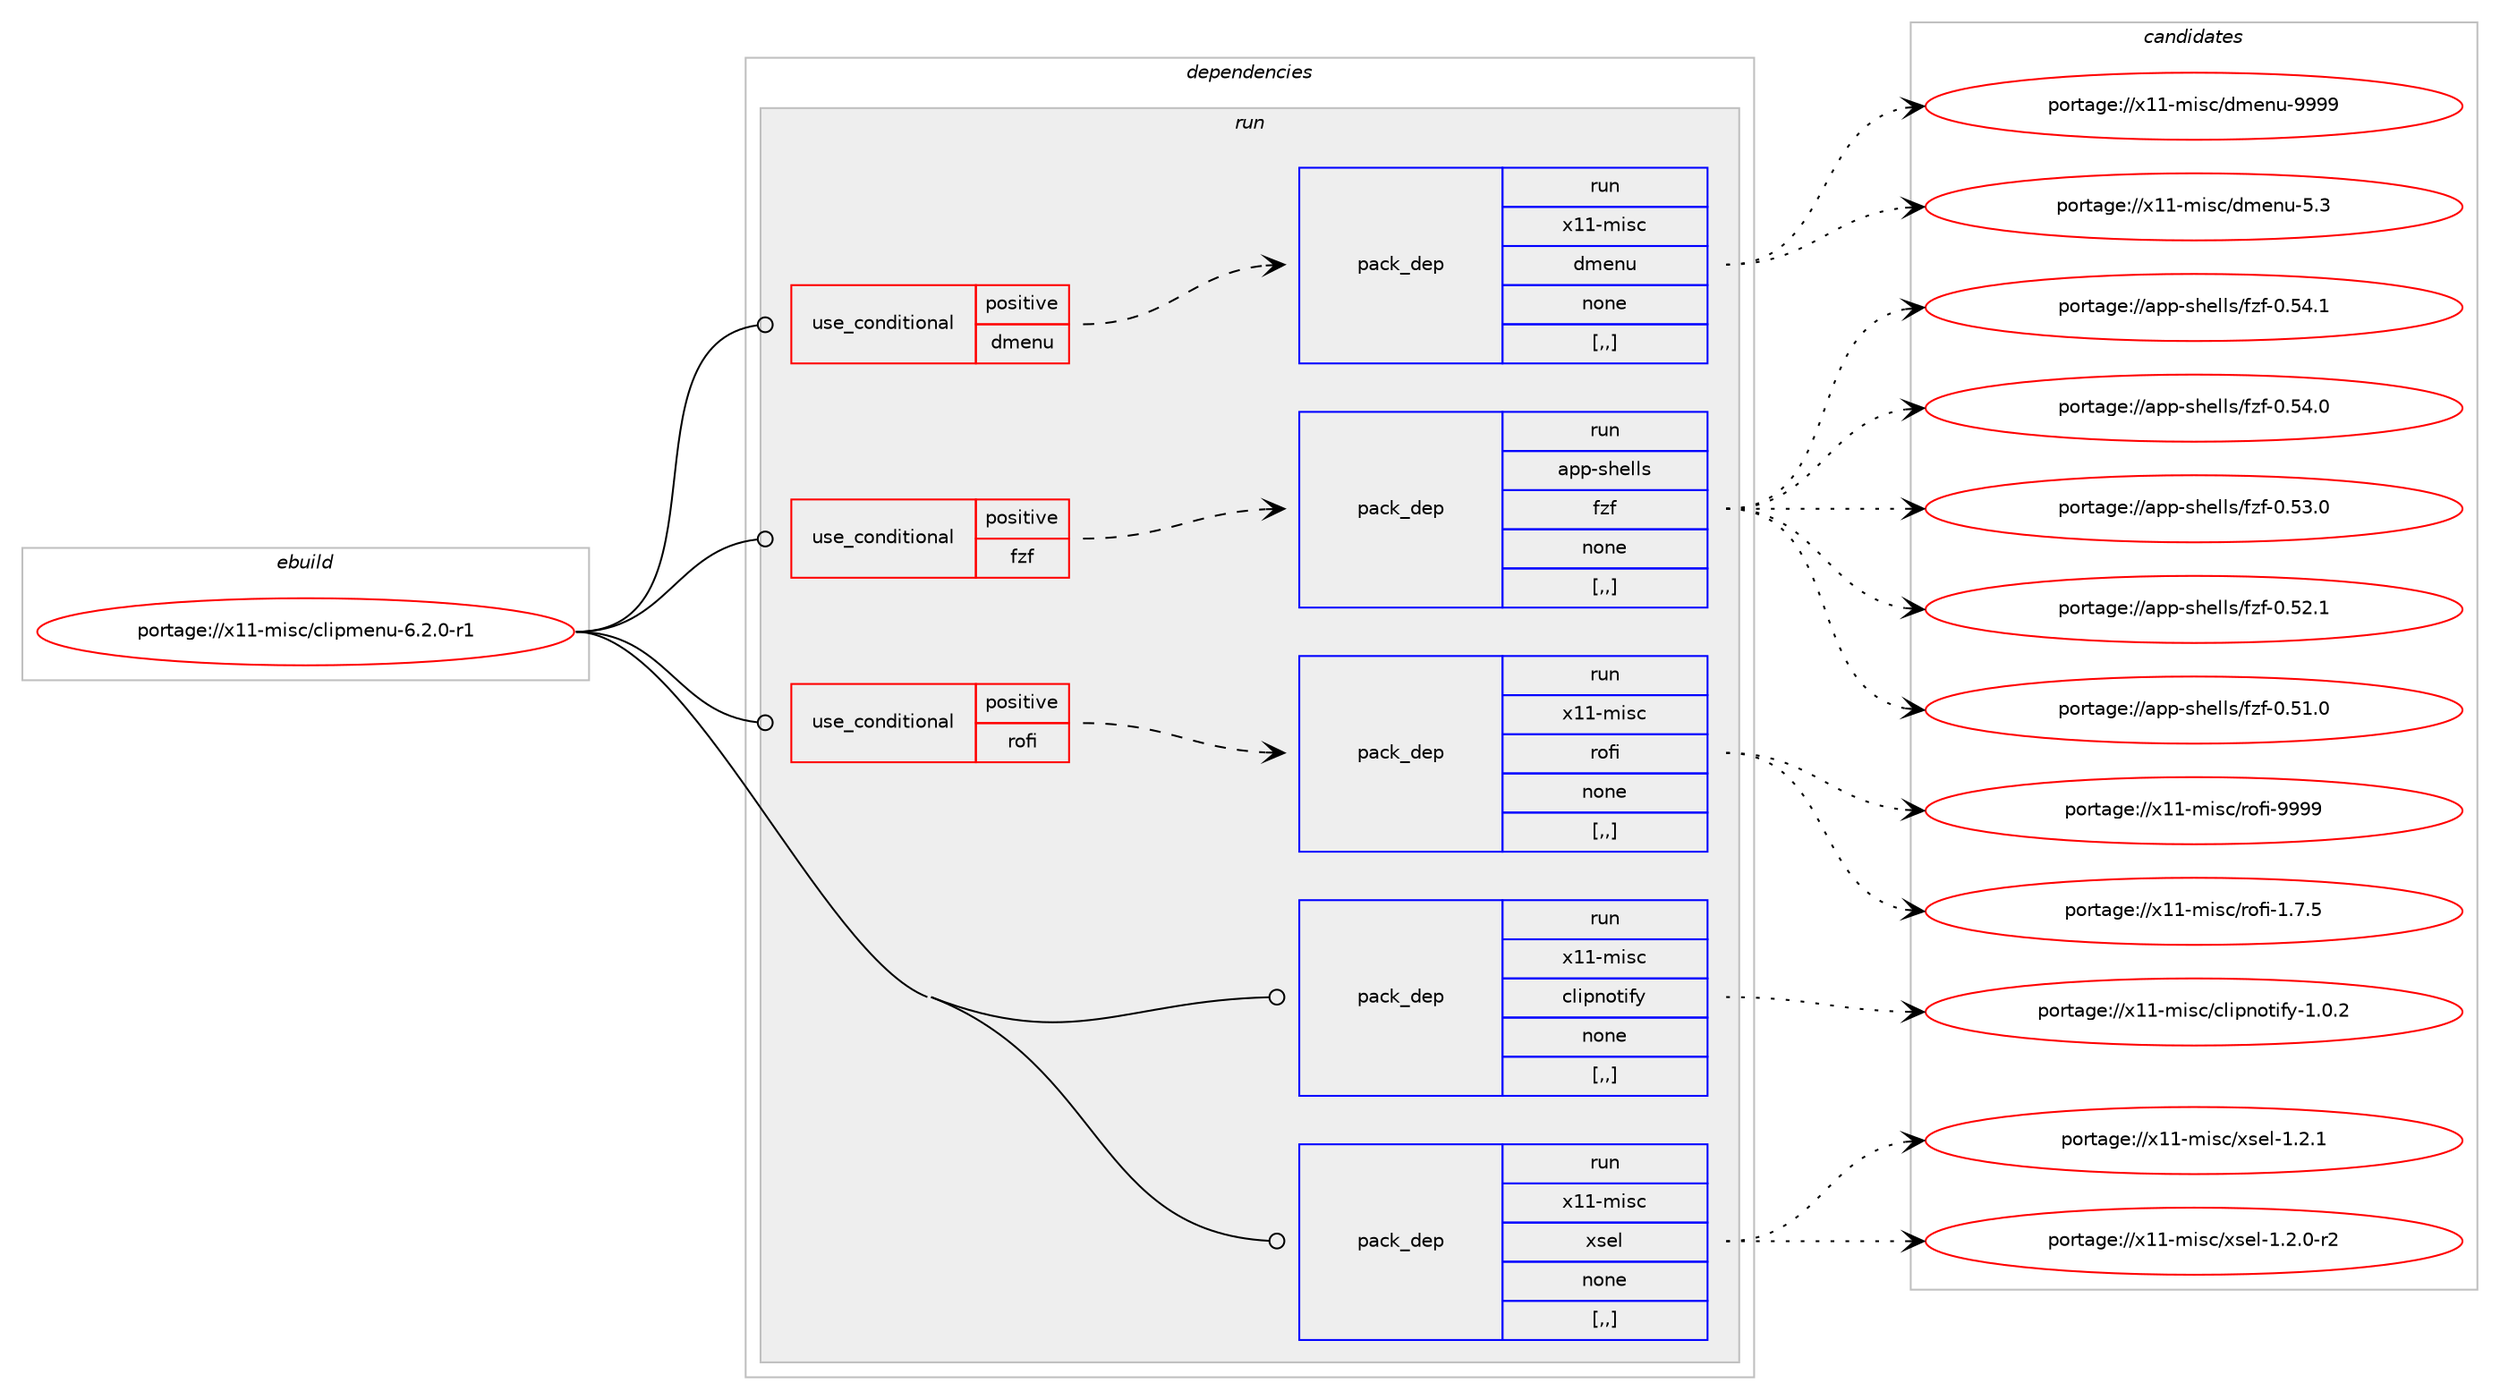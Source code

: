 digraph prolog {

# *************
# Graph options
# *************

newrank=true;
concentrate=true;
compound=true;
graph [rankdir=LR,fontname=Helvetica,fontsize=10,ranksep=1.5];#, ranksep=2.5, nodesep=0.2];
edge  [arrowhead=vee];
node  [fontname=Helvetica,fontsize=10];

# **********
# The ebuild
# **********

subgraph cluster_leftcol {
color=gray;
label=<<i>ebuild</i>>;
id [label="portage://x11-misc/clipmenu-6.2.0-r1", color=red, width=4, href="../x11-misc/clipmenu-6.2.0-r1.svg"];
}

# ****************
# The dependencies
# ****************

subgraph cluster_midcol {
color=gray;
label=<<i>dependencies</i>>;
subgraph cluster_compile {
fillcolor="#eeeeee";
style=filled;
label=<<i>compile</i>>;
}
subgraph cluster_compileandrun {
fillcolor="#eeeeee";
style=filled;
label=<<i>compile and run</i>>;
}
subgraph cluster_run {
fillcolor="#eeeeee";
style=filled;
label=<<i>run</i>>;
subgraph cond122124 {
dependency459912 [label=<<TABLE BORDER="0" CELLBORDER="1" CELLSPACING="0" CELLPADDING="4"><TR><TD ROWSPAN="3" CELLPADDING="10">use_conditional</TD></TR><TR><TD>positive</TD></TR><TR><TD>dmenu</TD></TR></TABLE>>, shape=none, color=red];
subgraph pack334405 {
dependency459913 [label=<<TABLE BORDER="0" CELLBORDER="1" CELLSPACING="0" CELLPADDING="4" WIDTH="220"><TR><TD ROWSPAN="6" CELLPADDING="30">pack_dep</TD></TR><TR><TD WIDTH="110">run</TD></TR><TR><TD>x11-misc</TD></TR><TR><TD>dmenu</TD></TR><TR><TD>none</TD></TR><TR><TD>[,,]</TD></TR></TABLE>>, shape=none, color=blue];
}
dependency459912:e -> dependency459913:w [weight=20,style="dashed",arrowhead="vee"];
}
id:e -> dependency459912:w [weight=20,style="solid",arrowhead="odot"];
subgraph cond122125 {
dependency459914 [label=<<TABLE BORDER="0" CELLBORDER="1" CELLSPACING="0" CELLPADDING="4"><TR><TD ROWSPAN="3" CELLPADDING="10">use_conditional</TD></TR><TR><TD>positive</TD></TR><TR><TD>fzf</TD></TR></TABLE>>, shape=none, color=red];
subgraph pack334406 {
dependency459915 [label=<<TABLE BORDER="0" CELLBORDER="1" CELLSPACING="0" CELLPADDING="4" WIDTH="220"><TR><TD ROWSPAN="6" CELLPADDING="30">pack_dep</TD></TR><TR><TD WIDTH="110">run</TD></TR><TR><TD>app-shells</TD></TR><TR><TD>fzf</TD></TR><TR><TD>none</TD></TR><TR><TD>[,,]</TD></TR></TABLE>>, shape=none, color=blue];
}
dependency459914:e -> dependency459915:w [weight=20,style="dashed",arrowhead="vee"];
}
id:e -> dependency459914:w [weight=20,style="solid",arrowhead="odot"];
subgraph cond122126 {
dependency459916 [label=<<TABLE BORDER="0" CELLBORDER="1" CELLSPACING="0" CELLPADDING="4"><TR><TD ROWSPAN="3" CELLPADDING="10">use_conditional</TD></TR><TR><TD>positive</TD></TR><TR><TD>rofi</TD></TR></TABLE>>, shape=none, color=red];
subgraph pack334407 {
dependency459917 [label=<<TABLE BORDER="0" CELLBORDER="1" CELLSPACING="0" CELLPADDING="4" WIDTH="220"><TR><TD ROWSPAN="6" CELLPADDING="30">pack_dep</TD></TR><TR><TD WIDTH="110">run</TD></TR><TR><TD>x11-misc</TD></TR><TR><TD>rofi</TD></TR><TR><TD>none</TD></TR><TR><TD>[,,]</TD></TR></TABLE>>, shape=none, color=blue];
}
dependency459916:e -> dependency459917:w [weight=20,style="dashed",arrowhead="vee"];
}
id:e -> dependency459916:w [weight=20,style="solid",arrowhead="odot"];
subgraph pack334408 {
dependency459918 [label=<<TABLE BORDER="0" CELLBORDER="1" CELLSPACING="0" CELLPADDING="4" WIDTH="220"><TR><TD ROWSPAN="6" CELLPADDING="30">pack_dep</TD></TR><TR><TD WIDTH="110">run</TD></TR><TR><TD>x11-misc</TD></TR><TR><TD>clipnotify</TD></TR><TR><TD>none</TD></TR><TR><TD>[,,]</TD></TR></TABLE>>, shape=none, color=blue];
}
id:e -> dependency459918:w [weight=20,style="solid",arrowhead="odot"];
subgraph pack334409 {
dependency459919 [label=<<TABLE BORDER="0" CELLBORDER="1" CELLSPACING="0" CELLPADDING="4" WIDTH="220"><TR><TD ROWSPAN="6" CELLPADDING="30">pack_dep</TD></TR><TR><TD WIDTH="110">run</TD></TR><TR><TD>x11-misc</TD></TR><TR><TD>xsel</TD></TR><TR><TD>none</TD></TR><TR><TD>[,,]</TD></TR></TABLE>>, shape=none, color=blue];
}
id:e -> dependency459919:w [weight=20,style="solid",arrowhead="odot"];
}
}

# **************
# The candidates
# **************

subgraph cluster_choices {
rank=same;
color=gray;
label=<<i>candidates</i>>;

subgraph choice334405 {
color=black;
nodesep=1;
choice12049494510910511599471001091011101174557575757 [label="portage://x11-misc/dmenu-9999", color=red, width=4,href="../x11-misc/dmenu-9999.svg"];
choice120494945109105115994710010910111011745534651 [label="portage://x11-misc/dmenu-5.3", color=red, width=4,href="../x11-misc/dmenu-5.3.svg"];
dependency459913:e -> choice12049494510910511599471001091011101174557575757:w [style=dotted,weight="100"];
dependency459913:e -> choice120494945109105115994710010910111011745534651:w [style=dotted,weight="100"];
}
subgraph choice334406 {
color=black;
nodesep=1;
choice97112112451151041011081081154710212210245484653524649 [label="portage://app-shells/fzf-0.54.1", color=red, width=4,href="../app-shells/fzf-0.54.1.svg"];
choice97112112451151041011081081154710212210245484653524648 [label="portage://app-shells/fzf-0.54.0", color=red, width=4,href="../app-shells/fzf-0.54.0.svg"];
choice97112112451151041011081081154710212210245484653514648 [label="portage://app-shells/fzf-0.53.0", color=red, width=4,href="../app-shells/fzf-0.53.0.svg"];
choice97112112451151041011081081154710212210245484653504649 [label="portage://app-shells/fzf-0.52.1", color=red, width=4,href="../app-shells/fzf-0.52.1.svg"];
choice97112112451151041011081081154710212210245484653494648 [label="portage://app-shells/fzf-0.51.0", color=red, width=4,href="../app-shells/fzf-0.51.0.svg"];
dependency459915:e -> choice97112112451151041011081081154710212210245484653524649:w [style=dotted,weight="100"];
dependency459915:e -> choice97112112451151041011081081154710212210245484653524648:w [style=dotted,weight="100"];
dependency459915:e -> choice97112112451151041011081081154710212210245484653514648:w [style=dotted,weight="100"];
dependency459915:e -> choice97112112451151041011081081154710212210245484653504649:w [style=dotted,weight="100"];
dependency459915:e -> choice97112112451151041011081081154710212210245484653494648:w [style=dotted,weight="100"];
}
subgraph choice334407 {
color=black;
nodesep=1;
choice12049494510910511599471141111021054557575757 [label="portage://x11-misc/rofi-9999", color=red, width=4,href="../x11-misc/rofi-9999.svg"];
choice1204949451091051159947114111102105454946554653 [label="portage://x11-misc/rofi-1.7.5", color=red, width=4,href="../x11-misc/rofi-1.7.5.svg"];
dependency459917:e -> choice12049494510910511599471141111021054557575757:w [style=dotted,weight="100"];
dependency459917:e -> choice1204949451091051159947114111102105454946554653:w [style=dotted,weight="100"];
}
subgraph choice334408 {
color=black;
nodesep=1;
choice120494945109105115994799108105112110111116105102121454946484650 [label="portage://x11-misc/clipnotify-1.0.2", color=red, width=4,href="../x11-misc/clipnotify-1.0.2.svg"];
dependency459918:e -> choice120494945109105115994799108105112110111116105102121454946484650:w [style=dotted,weight="100"];
}
subgraph choice334409 {
color=black;
nodesep=1;
choice1204949451091051159947120115101108454946504649 [label="portage://x11-misc/xsel-1.2.1", color=red, width=4,href="../x11-misc/xsel-1.2.1.svg"];
choice12049494510910511599471201151011084549465046484511450 [label="portage://x11-misc/xsel-1.2.0-r2", color=red, width=4,href="../x11-misc/xsel-1.2.0-r2.svg"];
dependency459919:e -> choice1204949451091051159947120115101108454946504649:w [style=dotted,weight="100"];
dependency459919:e -> choice12049494510910511599471201151011084549465046484511450:w [style=dotted,weight="100"];
}
}

}

